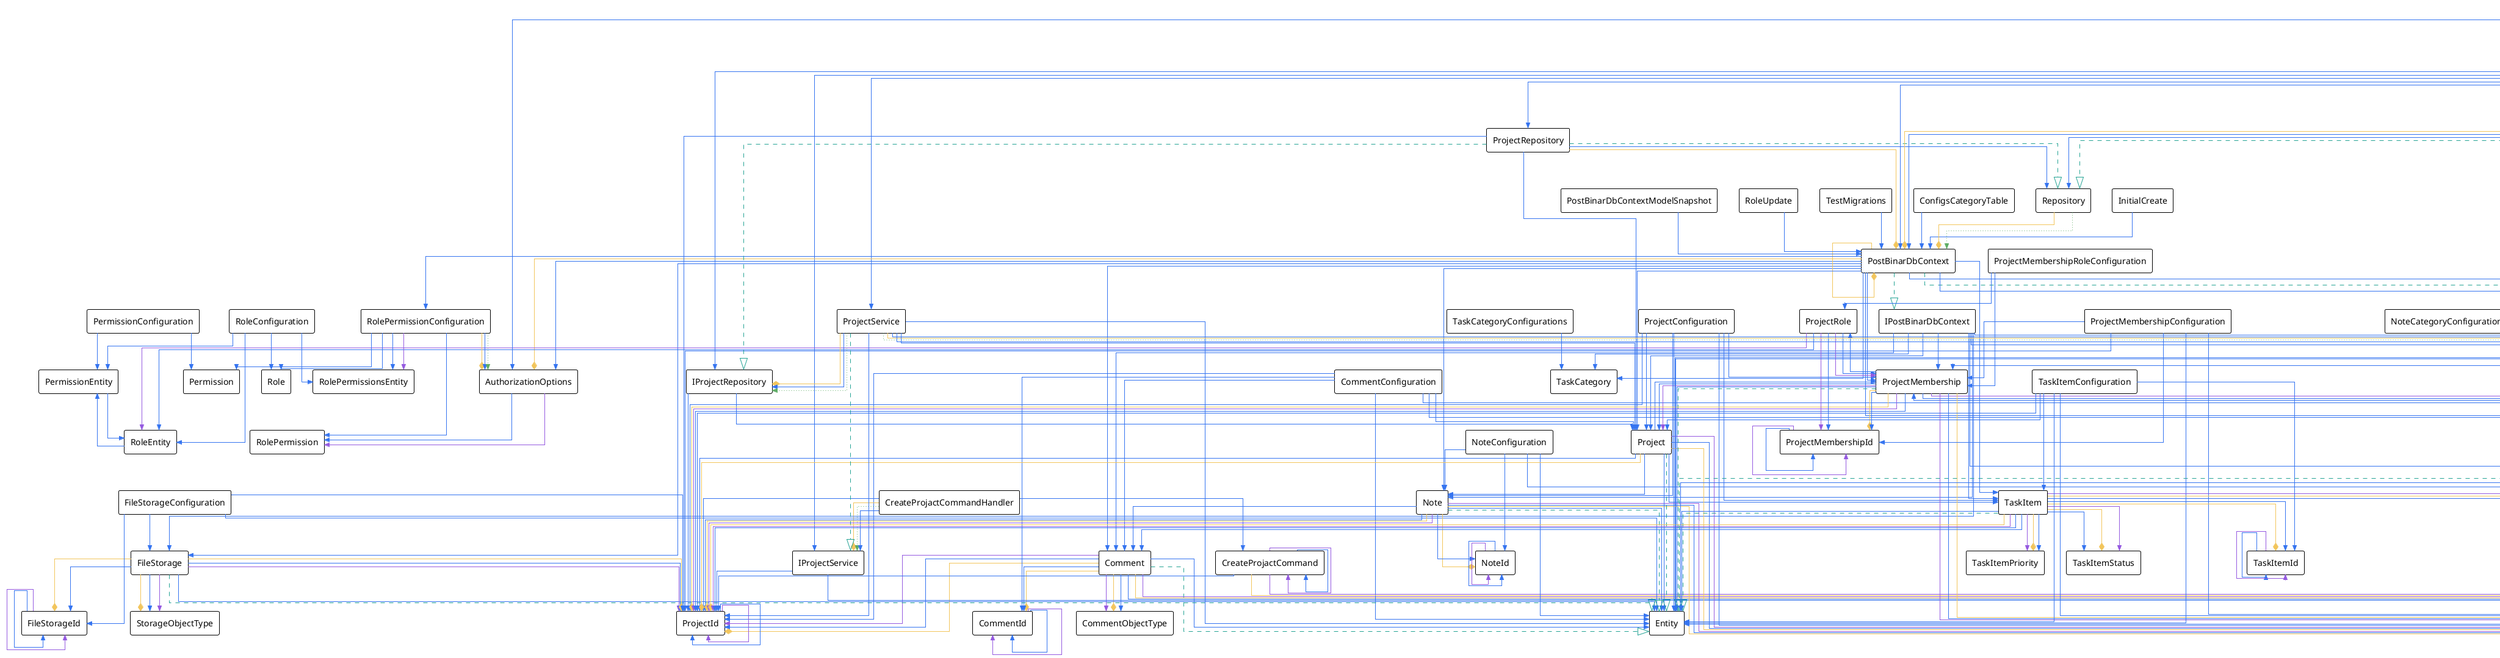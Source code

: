 @startuml

!theme plain
top to bottom direction
skinparam linetype ortho

rectangle AuthorizationOptions
rectangle BaseController
rectangle Comment
rectangle CommentConfiguration
rectangle CommentId
rectangle CommentObjectType
rectangle ConfigsCategoryTable
rectangle CreateProjactCommand
rectangle CreateProjactCommandHandler
rectangle CreateProjactCommandValidator
rectangle DependencyInjection
rectangle DependencyInjection
rectangle DependencyInjection
rectangle Entity
rectangle FileStorage
rectangle FileStorageConfiguration
rectangle FileStorageId
rectangle IJwtProvider
rectangle IPasswordHasher
rectangle IPostBinarDbContext
rectangle IProjectRepository
rectangle IProjectService
rectangle ISqlConnectionFactory
rectangle IUnitOfWork
rectangle IUserRepository
rectangle IUserService
rectangle InitialCreate
rectangle JwtOptions
rectangle JwtProvider
rectangle LogInCommand
rectangle LogInCommandHandler
rectangle LogInCommandValidator
rectangle Note
rectangle NoteCategory
rectangle NoteCategoryConfiguration
rectangle NoteConfiguration
rectangle NoteId
rectangle PasswordHasher
rectangle Permission
rectangle PermissionConfiguration
rectangle PermissionEntity
rectangle PostBinarDbContext
rectangle PostBinarDbContextModelSnapshot
rectangle Project
rectangle ProjectConfiguration
rectangle ProjectId
rectangle ProjectMembership
rectangle ProjectMembershipConfiguration
rectangle ProjectMembershipId
rectangle ProjectMembershipRoleConfiguration
rectangle ProjectRepository
rectangle ProjectRole
rectangle ProjectService
rectangle RegisterCommand
rectangle RegisterCommandValidator
rectangle RegisterCommnadHandler
rectangle RegisterUserRequest
rectangle Repository
rectangle Role
rectangle RoleConfiguration
rectangle RoleEntity
rectangle RolePermission
rectangle RolePermissionConfiguration
rectangle RolePermissionsEntity
rectangle RoleUpdate
rectangle Specialization
rectangle SpecializationConfiguration
rectangle Startup
rectangle StorageObjectType
rectangle TaskCategory
rectangle TaskCategoryConfigurations
rectangle TaskItem
rectangle TaskItemConfiguration
rectangle TaskItemId
rectangle TaskItemPriority
rectangle TaskItemStatus
rectangle TestMigrations
rectangle User
rectangle UserConfiguration
rectangle UserController
rectangle UserId
rectangle UserRepository
rectangle UserService
rectangle ValidationBehavior

AuthorizationOptions                -[#3574f0,plain]->>  RolePermission                     
AuthorizationOptions                -[#955ae0,plain]->>  RolePermission                     
Comment                             -[#f2c55c,plain]-*  CommentId                          
Comment                             -[#3574f0,plain]->>  CommentId                          
Comment                             -[#3574f0,plain]->>  CommentObjectType                  
Comment                             -[#f2c55c,plain]-*  CommentObjectType                  
Comment                             -[#955ae0,plain]->>  CommentObjectType                  
Comment                             -[#3574f0,plain]->>  Entity                             
Comment                             -[#24a394,dashed]-^  Entity                             
Comment                             -[#955ae0,plain]->>  ProjectId                          
Comment                             -[#3574f0,plain]->>  ProjectId                          
Comment                             -[#f2c55c,plain]-*  ProjectId                          
Comment                             -[#955ae0,plain]->>  UserId                             
Comment                             -[#f2c55c,plain]-*  UserId                             
Comment                             -[#3574f0,plain]->>  UserId                             
CommentConfiguration                -[#3574f0,plain]->>  Comment                            
CommentConfiguration                -[#3574f0,plain]->>  CommentId                          
CommentConfiguration                -[#3574f0,plain]->>  Entity                             
CommentConfiguration                -[#3574f0,plain]->>  Project                            
CommentConfiguration                -[#3574f0,plain]->>  ProjectId                          
CommentConfiguration                -[#3574f0,plain]->>  User                               
CommentConfiguration                -[#3574f0,plain]->>  UserId                             
CommentId                           -[#3574f0,plain]->>  CommentId                          
CommentId                           -[#955ae0,plain]->>  CommentId                          
ConfigsCategoryTable                -[#3574f0,plain]->>  PostBinarDbContext                 
CreateProjactCommand                -[#3574f0,plain]->>  CreateProjactCommand               
CreateProjactCommand                -[#955ae0,plain]->>  CreateProjactCommand               
CreateProjactCommand                -[#3574f0,plain]->>  ProjectId                          
CreateProjactCommand                -[#955ae0,plain]->>  UserId                             
CreateProjactCommand                -[#f2c55c,plain]-*  UserId                             
CreateProjactCommandHandler         -[#3574f0,plain]->>  CreateProjactCommand               
CreateProjactCommandHandler         -[#f2c55c,plain]-*  IProjectService                    
CreateProjactCommandHandler         -[#5fad65,dotted]->>  IProjectService                    
CreateProjactCommandHandler         -[#3574f0,plain]->>  IProjectService                    
CreateProjactCommandHandler         -[#3574f0,plain]->>  ProjectId                          
DependencyInjection                 -[#3574f0,plain]->>  IJwtProvider                       
DependencyInjection                 -[#3574f0,plain]->>  IPasswordHasher                    
DependencyInjection                 -[#3574f0,plain]->>  IProjectRepository                 
DependencyInjection                 -[#3574f0,plain]->>  IProjectService                    
DependencyInjection                 -[#3574f0,plain]->>  IUnitOfWork                        
DependencyInjection                 -[#3574f0,plain]->>  IUserRepository                    
DependencyInjection                 -[#3574f0,plain]->>  IUserService                       
DependencyInjection                 -[#3574f0,plain]->>  JwtProvider                        
DependencyInjection                 -[#3574f0,plain]->>  PasswordHasher                     
DependencyInjection                 -[#3574f0,plain]->>  PostBinarDbContext                 
DependencyInjection                 -[#3574f0,plain]->>  ProjectRepository                  
DependencyInjection                 -[#3574f0,plain]->>  ProjectService                     
DependencyInjection                 -[#3574f0,plain]->>  UserRepository                     
DependencyInjection                 -[#3574f0,plain]->>  UserService                        
DependencyInjection                 -[#3574f0,plain]->>  ValidationBehavior                 
FileStorage                         -[#3574f0,plain]->>  Entity                             
FileStorage                         -[#24a394,dashed]-^  Entity                             
FileStorage                         -[#f2c55c,plain]-*  FileStorageId                      
FileStorage                         -[#3574f0,plain]->>  FileStorageId                      
FileStorage                         -[#955ae0,plain]->>  ProjectId                          
FileStorage                         -[#3574f0,plain]->>  ProjectId                          
FileStorage                         -[#f2c55c,plain]-*  ProjectId                          
FileStorage                         -[#f2c55c,plain]-*  StorageObjectType                  
FileStorage                         -[#3574f0,plain]->>  StorageObjectType                  
FileStorage                         -[#955ae0,plain]->>  StorageObjectType                  
FileStorageConfiguration            -[#3574f0,plain]->>  Entity                             
FileStorageConfiguration            -[#3574f0,plain]->>  FileStorage                        
FileStorageConfiguration            -[#3574f0,plain]->>  FileStorageId                      
FileStorageConfiguration            -[#3574f0,plain]->>  ProjectId                          
FileStorageId                       -[#3574f0,plain]->>  FileStorageId                      
FileStorageId                       -[#955ae0,plain]->>  FileStorageId                      
IJwtProvider                        -[#3574f0,plain]->>  User                               
IPostBinarDbContext                 -[#3574f0,plain]->>  Comment                            
IPostBinarDbContext                 -[#3574f0,plain]->>  FileStorage                        
IPostBinarDbContext                 -[#3574f0,plain]->>  Note                               
IPostBinarDbContext                 -[#3574f0,plain]->>  NoteCategory                       
IPostBinarDbContext                 -[#3574f0,plain]->>  Project                            
IPostBinarDbContext                 -[#3574f0,plain]->>  ProjectMembership                  
IPostBinarDbContext                 -[#3574f0,plain]->>  Specialization                     
IPostBinarDbContext                 -[#3574f0,plain]->>  TaskCategory                       
IPostBinarDbContext                 -[#3574f0,plain]->>  TaskItem                           
IPostBinarDbContext                 -[#3574f0,plain]->>  User                               
IProjectRepository                  -[#3574f0,plain]->>  Project                            
IProjectRepository                  -[#3574f0,plain]->>  ProjectId                          
IProjectService                     -[#3574f0,plain]->>  ProjectId                          
IProjectService                     -[#3574f0,plain]->>  UserId                             
IUserRepository                     -[#3574f0,plain]->>  User                               
IUserRepository                     -[#3574f0,plain]->>  UserId                             
IUserService                        -[#3574f0,plain]->>  UserId                             
InitialCreate                       -[#3574f0,plain]->>  PostBinarDbContext                 
JwtProvider                         -[#3574f0,plain]->>  Entity                             
JwtProvider                         -[#24a394,dashed]-^  IJwtProvider                       
JwtProvider                         -[#3574f0,plain]->>  JwtOptions                         
JwtProvider                         -[#5fad65,dotted]->>  JwtOptions                         
JwtProvider                         -[#f2c55c,plain]-*  JwtOptions                         
JwtProvider                         -[#3574f0,plain]->>  User                               
JwtProvider                         -[#3574f0,plain]->>  UserId                             
LogInCommand                        -[#3574f0,plain]->>  LogInCommand                       
LogInCommand                        -[#955ae0,plain]->>  LogInCommand                       
LogInCommandHandler                 -[#3574f0,plain]->>  IUserService                       
LogInCommandHandler                 -[#f2c55c,plain]-*  IUserService                       
LogInCommandHandler                 -[#5fad65,dotted]->>  IUserService                       
LogInCommandHandler                 -[#3574f0,plain]->>  LogInCommand                       
LogInCommandValidator               -[#3574f0,plain]->>  LogInCommand                       
Note                                -[#3574f0,plain]->>  Comment                            
Note                                -[#3574f0,plain]->>  Entity                             
Note                                -[#24a394,dashed]-^  Entity                             
Note                                -[#f2c55c,plain]-*  NoteId                             
Note                                -[#3574f0,plain]->>  NoteId                             
Note                                -[#3574f0,plain]->>  ProjectId                          
Note                                -[#f2c55c,plain]-*  ProjectId                          
Note                                -[#955ae0,plain]->>  ProjectId                          
Note                                -[#955ae0,plain]->>  UserId                             
Note                                -[#3574f0,plain]->>  UserId                             
Note                                -[#f2c55c,plain]-*  UserId                             
NoteCategoryConfiguration           -[#3574f0,plain]->>  NoteCategory                       
NoteConfiguration                   -[#3574f0,plain]->>  Entity                             
NoteConfiguration                   -[#3574f0,plain]->>  Note                               
NoteConfiguration                   -[#3574f0,plain]->>  NoteId                             
NoteConfiguration                   -[#3574f0,plain]->>  UserId                             
NoteId                              -[#955ae0,plain]->>  NoteId                             
NoteId                              -[#3574f0,plain]->>  NoteId                             
PasswordHasher                      -[#24a394,dashed]-^  IPasswordHasher                    
PermissionConfiguration             -[#3574f0,plain]->>  Permission                         
PermissionConfiguration             -[#3574f0,plain]->>  PermissionEntity                   
PermissionEntity                    -[#3574f0,plain]->>  RoleEntity                         
PostBinarDbContext                  -[#f2c55c,plain]-*  AuthorizationOptions               
PostBinarDbContext                  -[#3574f0,plain]->>  AuthorizationOptions               
PostBinarDbContext                  -[#3574f0,plain]->>  Comment                            
PostBinarDbContext                  -[#3574f0,plain]->>  FileStorage                        
PostBinarDbContext                  -[#24a394,dashed]-^  IPostBinarDbContext                
PostBinarDbContext                  -[#24a394,dashed]-^  IUnitOfWork                        
PostBinarDbContext                  -[#3574f0,plain]->>  Note                               
PostBinarDbContext                  -[#3574f0,plain]->>  NoteCategory                       
PostBinarDbContext                  -[#f2c55c,plain]-*  PostBinarDbContext                 
PostBinarDbContext                  -[#3574f0,plain]->>  Project                            
PostBinarDbContext                  -[#3574f0,plain]->>  ProjectMembership                  
PostBinarDbContext                  -[#3574f0,plain]->>  RolePermissionConfiguration        
PostBinarDbContext                  -[#3574f0,plain]->>  Specialization                     
PostBinarDbContext                  -[#3574f0,plain]->>  TaskCategory                       
PostBinarDbContext                  -[#3574f0,plain]->>  TaskItem                           
PostBinarDbContext                  -[#3574f0,plain]->>  User                               
PostBinarDbContextModelSnapshot     -[#3574f0,plain]->>  PostBinarDbContext                 
Project                             -[#3574f0,plain]->>  Entity                             
Project                             -[#24a394,dashed]-^  Entity                             
Project                             -[#3574f0,plain]->>  Note                               
Project                             -[#3574f0,plain]->>  ProjectId                          
Project                             -[#f2c55c,plain]-*  ProjectId                          
Project                             -[#3574f0,plain]->>  ProjectMembership                  
Project                             -[#3574f0,plain]->>  TaskItem                           
Project                             -[#955ae0,plain]->>  UserId                             
Project                             -[#3574f0,plain]->>  UserId                             
Project                             -[#f2c55c,plain]-*  UserId                             
ProjectConfiguration                -[#3574f0,plain]->>  Entity                             
ProjectConfiguration                -[#3574f0,plain]->>  Note                               
ProjectConfiguration                -[#3574f0,plain]->>  Project                            
ProjectConfiguration                -[#3574f0,plain]->>  ProjectId                          
ProjectConfiguration                -[#3574f0,plain]->>  ProjectMembership                  
ProjectConfiguration                -[#3574f0,plain]->>  TaskItem                           
ProjectConfiguration                -[#3574f0,plain]->>  UserId                             
ProjectId                           -[#955ae0,plain]->>  ProjectId                          
ProjectId                           -[#3574f0,plain]->>  ProjectId                          
ProjectMembership                   -[#3574f0,plain]->>  Entity                             
ProjectMembership                   -[#24a394,dashed]-^  Entity                             
ProjectMembership                   -[#3574f0,plain]->>  Project                            
ProjectMembership                   -[#955ae0,plain]->>  Project                            
ProjectMembership                   -[#f2c55c,plain]-*  ProjectId                          
ProjectMembership                   -[#955ae0,plain]->>  ProjectId                          
ProjectMembership                   -[#3574f0,plain]->>  ProjectId                          
ProjectMembership                   -[#f2c55c,plain]-*  ProjectMembershipId                
ProjectMembership                   -[#3574f0,plain]->>  ProjectMembershipId                
ProjectMembership                   -[#3574f0,plain]->>  ProjectRole                        
ProjectMembership                   -[#955ae0,plain]->>  User                               
ProjectMembership                   -[#3574f0,plain]->>  User                               
ProjectMembership                   -[#f2c55c,plain]-*  UserId                             
ProjectMembership                   -[#3574f0,plain]->>  UserId                             
ProjectMembership                   -[#955ae0,plain]->>  UserId                             
ProjectMembershipConfiguration      -[#3574f0,plain]->>  Entity                             
ProjectMembershipConfiguration      -[#3574f0,plain]->>  ProjectId                          
ProjectMembershipConfiguration      -[#3574f0,plain]->>  ProjectMembership                  
ProjectMembershipConfiguration      -[#3574f0,plain]->>  ProjectMembershipId                
ProjectMembershipConfiguration      -[#3574f0,plain]->>  UserId                             
ProjectMembershipId                 -[#955ae0,plain]->>  ProjectMembershipId                
ProjectMembershipId                 -[#3574f0,plain]->>  ProjectMembershipId                
ProjectMembershipRoleConfiguration  -[#3574f0,plain]->>  ProjectMembership                  
ProjectMembershipRoleConfiguration  -[#3574f0,plain]->>  ProjectRole                        
ProjectRepository                   -[#24a394,dashed]-^  IProjectRepository                 
ProjectRepository                   -[#f2c55c,plain]-*  PostBinarDbContext                 
ProjectRepository                   -[#3574f0,plain]->>  Project                            
ProjectRepository                   -[#3574f0,plain]->>  ProjectId                          
ProjectRepository                   -[#24a394,dashed]-^  Repository                         
ProjectRepository                   -[#3574f0,plain]->>  Repository                         
ProjectRole                         -[#3574f0,plain]->>  ProjectMembership                  
ProjectRole                         -[#955ae0,plain]->>  ProjectMembership                  
ProjectRole                         -[#3574f0,plain]->>  ProjectMembershipId                
ProjectRole                         -[#955ae0,plain]->>  ProjectMembershipId                
ProjectRole                         -[#955ae0,plain]->>  RoleEntity                         
ProjectRole                         -[#3574f0,plain]->>  RoleEntity                         
ProjectService                      -[#3574f0,plain]->>  Entity                             
ProjectService                      -[#f2c55c,plain]-*  IProjectRepository                 
ProjectService                      -[#3574f0,plain]->>  IProjectRepository                 
ProjectService                      -[#5fad65,dotted]->>  IProjectRepository                 
ProjectService                      -[#24a394,dashed]-^  IProjectService                    
ProjectService                      -[#3574f0,plain]->>  IUnitOfWork                        
ProjectService                      -[#f2c55c,plain]-*  IUnitOfWork                        
ProjectService                      -[#5fad65,dotted]->>  IUnitOfWork                        
ProjectService                      -[#3574f0,plain]->>  Project                            
ProjectService                      -[#3574f0,plain]->>  ProjectId                          
ProjectService                      -[#3574f0,plain]->>  UserId                             
RegisterCommand                     -[#955ae0,plain]->>  RegisterCommand                    
RegisterCommand                     -[#3574f0,plain]->>  RegisterCommand                    
RegisterCommand                     -[#3574f0,plain]->>  UserId                             
RegisterCommandValidator            -[#3574f0,plain]->>  RegisterCommand                    
RegisterCommnadHandler              -[#3574f0,plain]->>  IUserService                       
RegisterCommnadHandler              -[#5fad65,dotted]->>  IUserService                       
RegisterCommnadHandler              -[#f2c55c,plain]-*  IUserService                       
RegisterCommnadHandler              -[#3574f0,plain]->>  RegisterCommand                    
RegisterCommnadHandler              -[#3574f0,plain]->>  UserId                             
RegisterUserRequest                 -[#3574f0,plain]->>  RegisterUserRequest                
RegisterUserRequest                 -[#955ae0,plain]->>  RegisterUserRequest                
Repository                          -[#f2c55c,plain]-*  PostBinarDbContext                 
Repository                          -[#5fad65,dotted]->>  PostBinarDbContext                 
RoleConfiguration                   -[#3574f0,plain]->>  PermissionEntity                   
RoleConfiguration                   -[#3574f0,plain]->>  Role                               
RoleConfiguration                   -[#3574f0,plain]->>  RoleEntity                         
RoleConfiguration                   -[#3574f0,plain]->>  RolePermissionsEntity              
RoleEntity                          -[#3574f0,plain]->>  PermissionEntity                   
RolePermissionConfiguration         -[#f2c55c,plain]-*  AuthorizationOptions               
RolePermissionConfiguration         -[#3574f0,plain]->>  AuthorizationOptions               
RolePermissionConfiguration         -[#5fad65,dotted]->>  AuthorizationOptions               
RolePermissionConfiguration         -[#3574f0,plain]->>  Permission                         
RolePermissionConfiguration         -[#3574f0,plain]->>  Role                               
RolePermissionConfiguration         -[#3574f0,plain]->>  RolePermission                     
RolePermissionConfiguration         -[#3574f0,plain]->>  RolePermissionsEntity              
RolePermissionConfiguration         -[#955ae0,plain]->>  RolePermissionsEntity              
RoleUpdate                          -[#3574f0,plain]->>  PostBinarDbContext                 
SpecializationConfiguration         -[#3574f0,plain]->>  Specialization                     
Startup                             -[#3574f0,plain]->>  AuthorizationOptions               
Startup                             -[#3574f0,plain]->>  DependencyInjection                
Startup                             -[#3574f0,plain]->>  DependencyInjection                
Startup                             -[#3574f0,plain]->>  DependencyInjection                
Startup                             -[#3574f0,plain]->>  JwtOptions                         
TaskCategoryConfigurations          -[#3574f0,plain]->>  TaskCategory                       
TaskItem                            -[#3574f0,plain]->>  Comment                            
TaskItem                            -[#3574f0,plain]->>  Entity                             
TaskItem                            -[#24a394,dashed]-^  Entity                             
TaskItem                            -[#f2c55c,plain]-*  ProjectId                          
TaskItem                            -[#955ae0,plain]->>  ProjectId                          
TaskItem                            -[#3574f0,plain]->>  ProjectId                          
TaskItem                            -[#3574f0,plain]->>  TaskItemId                         
TaskItem                            -[#f2c55c,plain]-*  TaskItemId                         
TaskItem                            -[#3574f0,plain]->>  TaskItemPriority                   
TaskItem                            -[#f2c55c,plain]-*  TaskItemPriority                   
TaskItem                            -[#955ae0,plain]->>  TaskItemPriority                   
TaskItem                            -[#955ae0,plain]->>  TaskItemStatus                     
TaskItem                            -[#f2c55c,plain]-*  TaskItemStatus                     
TaskItem                            -[#3574f0,plain]->>  TaskItemStatus                     
TaskItem                            -[#955ae0,plain]->>  UserId                             
TaskItem                            -[#f2c55c,plain]-*  UserId                             
TaskItem                            -[#3574f0,plain]->>  UserId                             
TaskItemConfiguration               -[#3574f0,plain]->>  Entity                             
TaskItemConfiguration               -[#3574f0,plain]->>  Project                            
TaskItemConfiguration               -[#3574f0,plain]->>  ProjectId                          
TaskItemConfiguration               -[#3574f0,plain]->>  TaskItem                           
TaskItemConfiguration               -[#3574f0,plain]->>  TaskItemId                         
TaskItemConfiguration               -[#3574f0,plain]->>  UserId                             
TaskItemId                          -[#3574f0,plain]->>  TaskItemId                         
TaskItemId                          -[#955ae0,plain]->>  TaskItemId                         
TestMigrations                      -[#3574f0,plain]->>  PostBinarDbContext                 
User                                -[#24a394,dashed]-^  Entity                             
User                                -[#3574f0,plain]->>  Entity                             
User                                -[#3574f0,plain]->>  ProjectMembership                  
User                                -[#3574f0,plain]->>  Specialization                     
User                                -[#955ae0,plain]->>  Specialization                     
User                                -[#3574f0,plain]->>  UserId                             
User                                -[#f2c55c,plain]-*  UserId                             
UserConfiguration                   -[#3574f0,plain]->>  Entity                             
UserConfiguration                   -[#3574f0,plain]->>  ProjectMembership                  
UserConfiguration                   -[#3574f0,plain]->>  User                               
UserConfiguration                   -[#3574f0,plain]->>  UserId                             
UserController                      -[#24a394,dashed]-^  BaseController                     
UserController                      -[#3574f0,plain]->>  RegisterCommand                    
UserController                      -[#3574f0,plain]->>  RegisterUserRequest                
UserId                              -[#3574f0,plain]->>  UserId                             
UserId                              -[#955ae0,plain]->>  UserId                             
UserRepository                      -[#24a394,dashed]-^  IUserRepository                    
UserRepository                      -[#f2c55c,plain]-*  PostBinarDbContext                 
UserRepository                      -[#3574f0,plain]->>  PostBinarDbContext                 
UserRepository                      -[#3574f0,plain]->>  Repository                         
UserRepository                      -[#24a394,dashed]-^  Repository                         
UserRepository                      -[#3574f0,plain]->>  User                               
UserRepository                      -[#3574f0,plain]->>  UserId                             
UserService                         -[#3574f0,plain]->>  Entity                             
UserService                         -[#3574f0,plain]->>  IJwtProvider                       
UserService                         -[#f2c55c,plain]-*  IJwtProvider                       
UserService                         -[#5fad65,dotted]->>  IJwtProvider                       
UserService                         -[#f2c55c,plain]-*  IPasswordHasher                    
UserService                         -[#5fad65,dotted]->>  IPasswordHasher                    
UserService                         -[#3574f0,plain]->>  IPasswordHasher                    
UserService                         -[#f2c55c,plain]-*  IUnitOfWork                        
UserService                         -[#3574f0,plain]->>  IUnitOfWork                        
UserService                         -[#5fad65,dotted]->>  IUnitOfWork                        
UserService                         -[#f2c55c,plain]-*  IUserRepository                    
UserService                         -[#5fad65,dotted]->>  IUserRepository                    
UserService                         -[#3574f0,plain]->>  IUserRepository                    
UserService                         -[#24a394,dashed]-^  IUserService                       
UserService                         -[#3574f0,plain]->>  User                               
UserService                         -[#3574f0,plain]->>  UserId                             
@enduml
